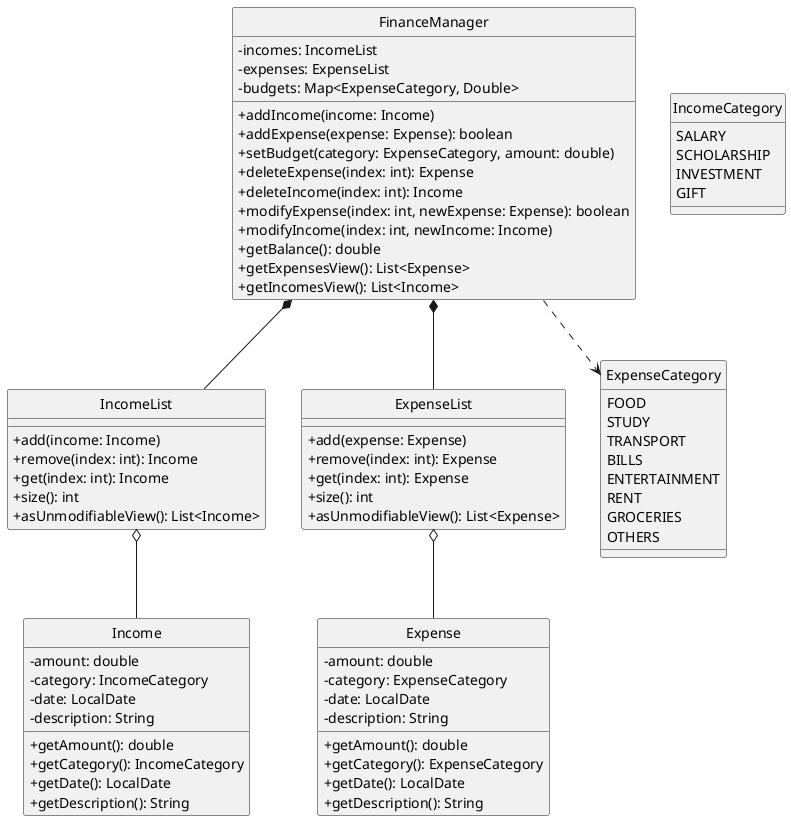 @startuml
hide circle
skinparam classAttributeIconSize 0

class FinanceManager {
    - incomes: IncomeList
    - expenses: ExpenseList
    - budgets: Map<ExpenseCategory, Double>
    + addIncome(income: Income)
    + addExpense(expense: Expense): boolean
    + setBudget(category: ExpenseCategory, amount: double)
    + deleteExpense(index: int): Expense
    + deleteIncome(index: int): Income
    + modifyExpense(index: int, newExpense: Expense): boolean
    + modifyIncome(index: int, newIncome: Income)
    + getBalance(): double
    + getExpensesView(): List<Expense>
    + getIncomesView(): List<Income>
}

class Income {
    - amount: double
    - category: IncomeCategory
    - date: LocalDate
    - description: String
    + getAmount(): double
    + getCategory(): IncomeCategory
    + getDate(): LocalDate
    + getDescription(): String
}

class Expense {
    - amount: double
    - category: ExpenseCategory
    - date: LocalDate
    - description: String
    + getAmount(): double
    + getCategory(): ExpenseCategory
    + getDate(): LocalDate
    + getDescription(): String
}

class IncomeList {
    + add(income: Income)
    + remove(index: int): Income
    + get(index: int): Income
    + size(): int
    + asUnmodifiableView(): List<Income>
}

class ExpenseList {
    + add(expense: Expense)
    + remove(index: int): Expense
    + get(index: int): Expense
    + size(): int
    + asUnmodifiableView(): List<Expense>
}

enum ExpenseCategory {
    FOOD
    STUDY
    TRANSPORT
    BILLS
    ENTERTAINMENT
    RENT
    GROCERIES
    OTHERS
}

enum IncomeCategory {
    SALARY
    SCHOLARSHIP
    INVESTMENT
    GIFT
}

FinanceManager *-- IncomeList
FinanceManager *-- ExpenseList
FinanceManager ..> ExpenseCategory
IncomeList o-- Income
ExpenseList o-- Expense

@enduml